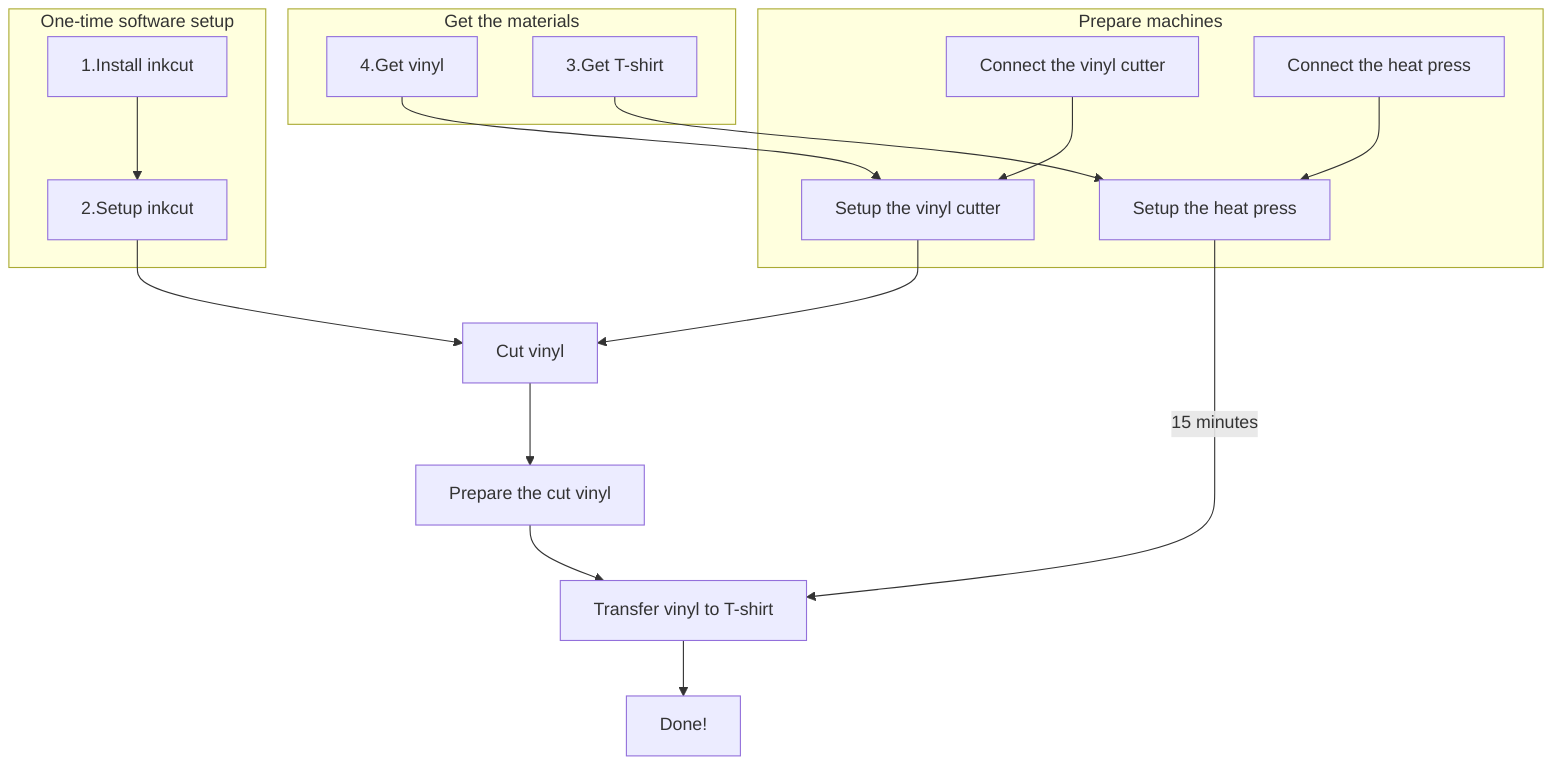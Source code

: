 flowchart TD
  subgraph get_materials[Get the materials]
    get_vinyl[4.Get vinyl]
    get_t_shirt[3.Get T-shirt]
  end
  subgraph prepare_software[One-time software setup]
    install_inkcut[1.Install inkcut]
    setup_inkcut[2.Setup inkcut]
  end
  subgraph prepare_machines[Prepare machines]
    connect_cutter[Connect the vinyl cutter]
    connect_heat_press[Connect the heat press]
    setup_cutter[Setup the vinyl cutter]
    setup_heat_press[Setup the heat press]
  end
  cut[Cut vinyl]
  prepare_cut_vinyl[Prepare the cut vinyl]
  transfer[Transfer vinyl to T-shirt]
  done[Done!]


  connect_cutter --> setup_cutter
  connect_heat_press --> setup_heat_press
  install_inkcut --> setup_inkcut
  setup_inkcut --> cut
  setup_cutter --> cut

  get_vinyl --> setup_cutter
  get_t_shirt --> setup_heat_press

  setup_heat_press --> |15 minutes| transfer
  cut --> prepare_cut_vinyl
  prepare_cut_vinyl --> transfer

  transfer --> done